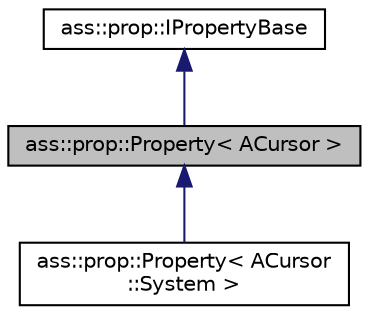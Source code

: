 digraph "ass::prop::Property&lt; ACursor &gt;"
{
 // LATEX_PDF_SIZE
  edge [fontname="Helvetica",fontsize="10",labelfontname="Helvetica",labelfontsize="10"];
  node [fontname="Helvetica",fontsize="10",shape=record];
  Node1 [label="ass::prop::Property\< ACursor \>",height=0.2,width=0.4,color="black", fillcolor="grey75", style="filled", fontcolor="black",tooltip=" "];
  Node2 -> Node1 [dir="back",color="midnightblue",fontsize="10",style="solid",fontname="Helvetica"];
  Node2 [label="ass::prop::IPropertyBase",height=0.2,width=0.4,color="black", fillcolor="white", style="filled",URL="$structass_1_1prop_1_1IPropertyBase.html",tooltip="Base class for all properties."];
  Node1 -> Node3 [dir="back",color="midnightblue",fontsize="10",style="solid",fontname="Helvetica"];
  Node3 [label="ass::prop::Property\< ACursor\l::System \>",height=0.2,width=0.4,color="black", fillcolor="white", style="filled",URL="$structass_1_1prop_1_1Property_3_01ACursor_1_1System_01_4.html",tooltip=" "];
}
